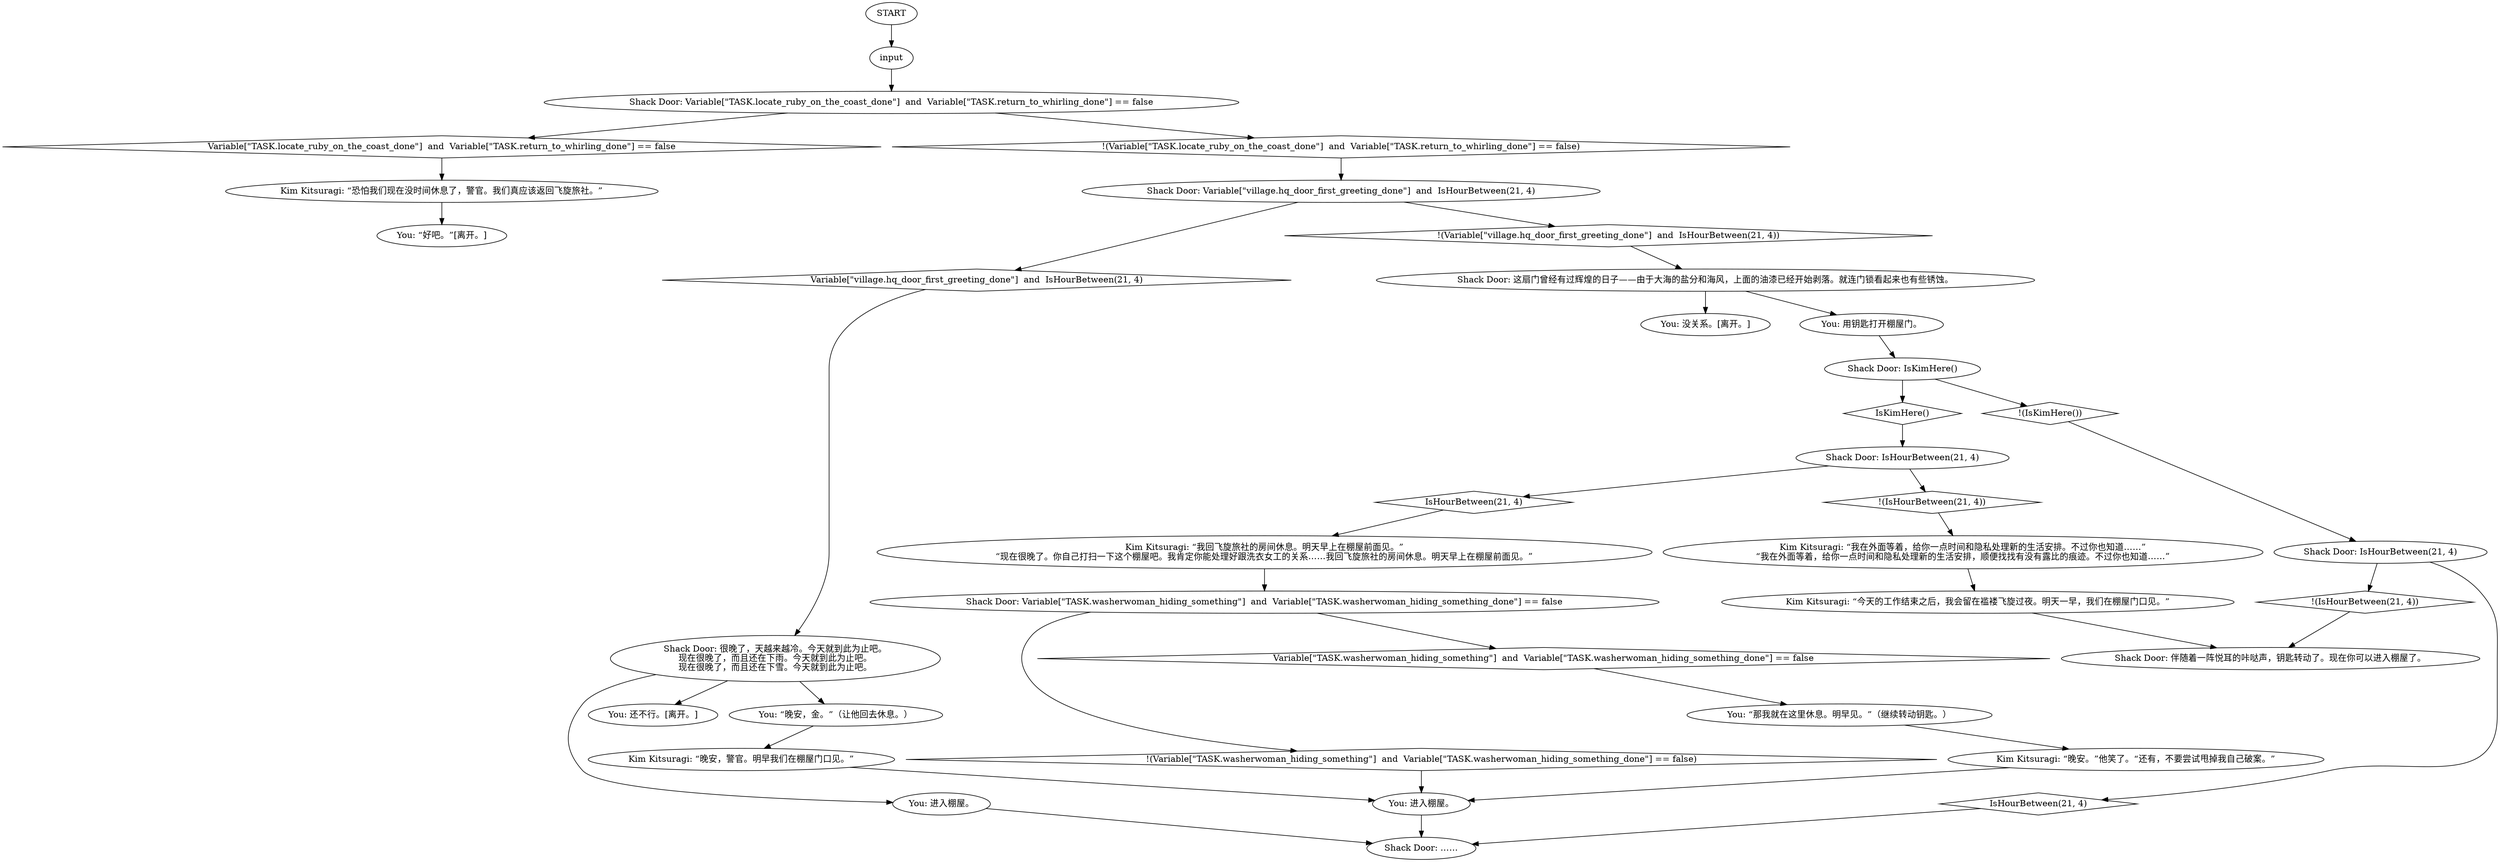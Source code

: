 # VILLAGE / SHACK DOOR
# The shack door dialogue, if you have gained access to the shack where you can sleep. It's locked until you get it from the Washerwoman.
# ==================================================
digraph G {
	  0 [label="START"];
	  1 [label="input"];
	  2 [label="Shack Door: Variable[\"village.hq_door_first_greeting_done\"]  and  IsHourBetween(21, 4)"];
	  3 [label="Variable[\"village.hq_door_first_greeting_done\"]  and  IsHourBetween(21, 4)", shape=diamond];
	  4 [label="!(Variable[\"village.hq_door_first_greeting_done\"]  and  IsHourBetween(21, 4))", shape=diamond];
	  5 [label="Shack Door: 很晚了，天越来越冷。今天就到此为止吧。\n现在很晚了，而且还在下雨。今天就到此为止吧。\n现在很晚了，而且还在下雪。今天就到此为止吧。"];
	  6 [label="Shack Door: IsKimHere()"];
	  7 [label="IsKimHere()", shape=diamond];
	  8 [label="!(IsKimHere())", shape=diamond];
	  9 [label="Kim Kitsuragi: “我在外面等着，给你一点时间和隐私处理新的生活安排。不过你也知道……”\n“我在外面等着，给你一点时间和隐私处理新的生活安排，顺便找找有没有露比的痕迹。不过你也知道……”"];
	  10 [label="Kim Kitsuragi: “今天的工作结束之后，我会留在褴褛飞旋过夜。明天一早，我们在棚屋门口见。”"];
	  11 [label="Kim Kitsuragi: “我回飞旋旅社的房间休息。明天早上在棚屋前面见。”\n“现在很晚了。你自己打扫一下这个棚屋吧。我肯定你能处理好跟洗衣女工的关系……我回飞旋旅社的房间休息。明天早上在棚屋前面见。”"];
	  12 [label="Shack Door: IsHourBetween(21, 4)"];
	  13 [label="IsHourBetween(21, 4)", shape=diamond];
	  14 [label="!(IsHourBetween(21, 4))", shape=diamond];
	  16 [label="You: “晚安，金。”（让他回去休息。）"];
	  17 [label="Shack Door: Variable[\"TASK.washerwoman_hiding_something\"]  and  Variable[\"TASK.washerwoman_hiding_something_done\"] == false"];
	  18 [label="Variable[\"TASK.washerwoman_hiding_something\"]  and  Variable[\"TASK.washerwoman_hiding_something_done\"] == false", shape=diamond];
	  19 [label="!(Variable[\"TASK.washerwoman_hiding_something\"]  and  Variable[\"TASK.washerwoman_hiding_something_done\"] == false)", shape=diamond];
	  20 [label="You: 还不行。[离开。]"];
	  21 [label="Kim Kitsuragi: “晚安，警官。明早我们在棚屋门口见。”"];
	  22 [label="You: 用钥匙打开棚屋门。"];
	  23 [label="Kim Kitsuragi: “恐怕我们现在没时间休息了，警官。我们真应该返回飞旋旅社。”"];
	  24 [label="Shack Door: ……"];
	  25 [label="Kim Kitsuragi: “晚安。”他笑了。“还有，不要尝试甩掉我自己破案。”"];
	  26 [label="You: 没关系。[离开。]"];
	  27 [label="You: “好吧。”[离开。]"];
	  28 [label="You: 进入棚屋。"];
	  29 [label="Shack Door: IsHourBetween(21, 4)"];
	  30 [label="IsHourBetween(21, 4)", shape=diamond];
	  31 [label="!(IsHourBetween(21, 4))", shape=diamond];
	  32 [label="You: “那我就在这里休息。明早见。”（继续转动钥匙。）"];
	  33 [label="Shack Door: Variable[\"TASK.locate_ruby_on_the_coast_done\"]  and  Variable[\"TASK.return_to_whirling_done\"] == false"];
	  34 [label="Variable[\"TASK.locate_ruby_on_the_coast_done\"]  and  Variable[\"TASK.return_to_whirling_done\"] == false", shape=diamond];
	  35 [label="!(Variable[\"TASK.locate_ruby_on_the_coast_done\"]  and  Variable[\"TASK.return_to_whirling_done\"] == false)", shape=diamond];
	  36 [label="You: 进入棚屋。"];
	  37 [label="Shack Door: 伴随着一阵悦耳的咔哒声，钥匙转动了。现在你可以进入棚屋了。"];
	  38 [label="Shack Door: 这扇门曾经有过辉煌的日子——由于大海的盐分和海风，上面的油漆已经开始剥落。就连门锁看起来也有些锈蚀。"];
	  0 -> 1
	  1 -> 33
	  2 -> 3
	  2 -> 4
	  3 -> 5
	  4 -> 38
	  5 -> 16
	  5 -> 36
	  5 -> 20
	  6 -> 8
	  6 -> 7
	  7 -> 29
	  8 -> 12
	  9 -> 10
	  10 -> 37
	  11 -> 17
	  12 -> 13
	  12 -> 14
	  13 -> 24
	  14 -> 37
	  16 -> 21
	  17 -> 18
	  17 -> 19
	  18 -> 32
	  19 -> 28
	  21 -> 28
	  22 -> 6
	  23 -> 27
	  25 -> 28
	  28 -> 24
	  29 -> 30
	  29 -> 31
	  30 -> 11
	  31 -> 9
	  32 -> 25
	  33 -> 34
	  33 -> 35
	  34 -> 23
	  35 -> 2
	  36 -> 24
	  38 -> 26
	  38 -> 22
}

